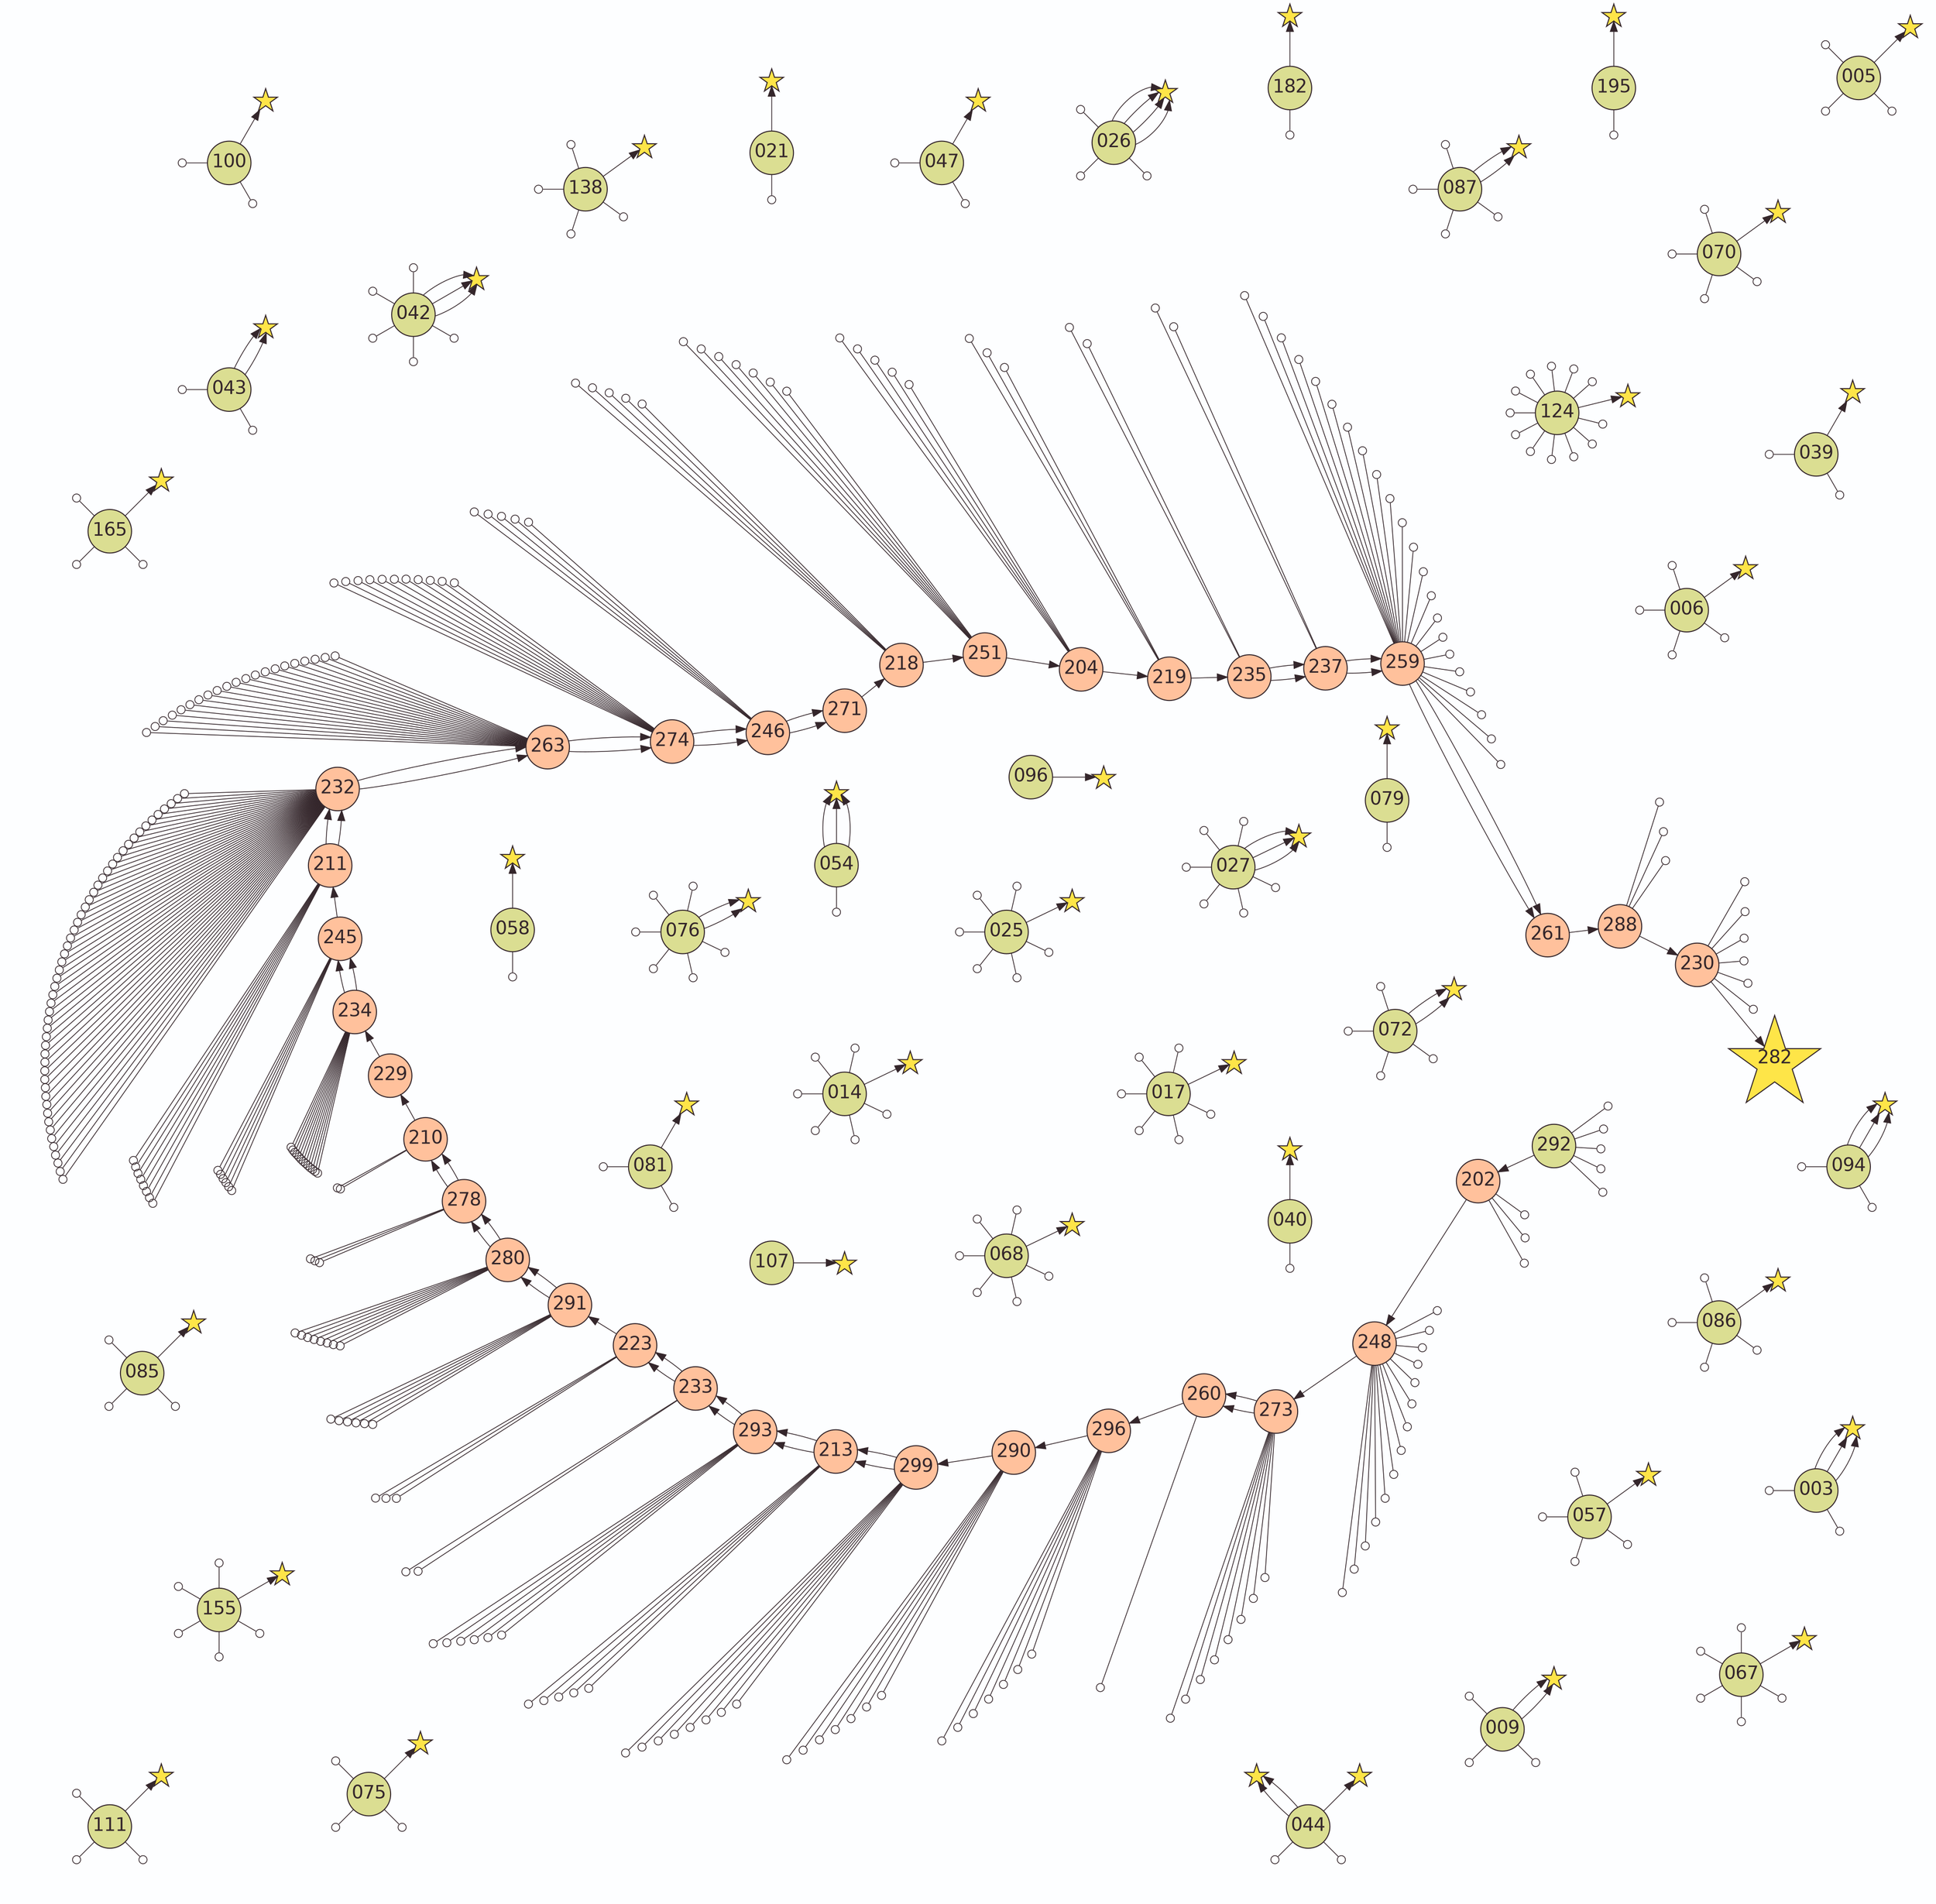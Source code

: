 digraph G {
    layout=twopi
    bgcolor="#FDFEFF"
    edge [color="#34262B" penwidth=0.75]
    node [
        shape=star
        fixedsize=true
        width=0.3
        height=0.3
        fillcolor="#FEE548"
        color="#34262B"
        fontcolor="#34262B"
        fontsize=18
        penwidth=1
        style=filled
        label=""
    ]
    277188057325886 193463557666227 193463557666227 164626598910464 187585923555809 121547412884536 247973508743026 247973508743026 90839909553096 280407714100258 280407714100258 280407714100258 57086523185238 57086523185238 57086523185238 77191907184689 199296154983057 48009407921012 74315720283551 74315720283551 37656912964149 37656912964149 37656912964149 50065234858376 43366472939700 15254688931755 15254688931755 73069103461713 73069103461713 73069103461713 109257705314666 109257705314666 109257705314666 109257705314666 267107579243451 1626001393571 229235892734731 35875823604479 27715416342291 90985623884769 90985623884769 35947495440414 92586396903411 233808147721964 27863012067778 258931831344925 45243283356222 132630497279838 75342239292029 75342239292029 75342239292029 53595474351913 53595474351913 9111771762332 246080130886204 242860797676353 179380892567729 31793961828180 172006321856237 195629287190133 158853303138975
    node [
        width=1.2
        height=1.2
        fontname=Helvetica
        label="\N"
    ]
    282
    node [
        width=0.6
        height=0.6
        shape=circle
        fillcolor="#FFC19C"
    ]
    202 248 273 260 260 296 290 299 213 213 293 293 233 233 223 223 291 280 280 278 278 210 210 229 234 245 245 211 232 232 263 263 274 274 246 246 271 271 218 251 204 219 235 237 237 259 259 261 261 288 230 282
    node [fillcolor="#DBDE92"]
    096 -> 277188057325886
    072 -> 193463557666227
    072 -> 193463557666227
    025 -> 164626598910464
    081 -> 187585923555809
    014 -> 121547412884536
    009 -> 247973508743026
    009 -> 247973508743026
    057 -> 90839909553096
    042 -> 280407714100258
    042 -> 280407714100258
    042 -> 280407714100258
    054 -> 57086523185238
    054 -> 57086523185238
    054 -> 57086523185238
    047 -> 77191907184689
    017 -> 199296154983057
    100 -> 48009407921012
    043 -> 74315720283551
    043 -> 74315720283551
    027 -> 37656912964149
    027 -> 37656912964149
    027 -> 37656912964149
    006 -> 50065234858376
    040 -> 43366472939700
    076 -> 15254688931755
    076 -> 15254688931755
    003 -> 73069103461713
    003 -> 73069103461713
    003 -> 73069103461713
    026 -> 109257705314666
    026 -> 109257705314666
    026 -> 109257705314666
    026 -> 109257705314666
    085 -> 267107579243451
    058 -> 1626001393571
    086 -> 229235892734731
    075 -> 35875823604479
    044 -> 27715416342291
    044 -> 90985623884769
    044 -> 90985623884769
    079 -> 35947495440414
    070 -> 92586396903411
    039 -> 233808147721964
    005 -> 27863012067778
    021 -> 258931831344925
    068 -> 45243283356222
    067 -> 132630497279838
    094 -> 75342239292029
    094 -> 75342239292029
    094 -> 75342239292029
    087 -> 53595474351913
    087 -> 53595474351913
    155 -> 9111771762332
    165 -> 246080130886204
    195 -> 242860797676353
    124 -> 179380892567729
    111 -> 31793961828180
    138 -> 172006321856237
    182 -> 195629287190133
    107 -> 158853303138975
    292 -> 202
    202 -> 248
    248 -> 273
    273 -> 260
    273 -> 260
    260 -> 296
    296 -> 290
    290 -> 299
    299 -> 213
    299 -> 213
    213 -> 293
    213 -> 293
    293 -> 233
    293 -> 233
    233 -> 223
    233 -> 223
    223 -> 291
    291 -> 280
    291 -> 280
    280 -> 278
    280 -> 278
    278 -> 210
    278 -> 210
    210 -> 229
    229 -> 234
    234 -> 245
    234 -> 245
    245 -> 211
    211 -> 232
    211 -> 232
    232 -> 263
    232 -> 263
    263 -> 274
    263 -> 274
    274 -> 246
    274 -> 246
    246 -> 271
    246 -> 271
    271 -> 218
    218 -> 251
    251 -> 204
    204 -> 219
    219 -> 235
    235 -> 237
    235 -> 237
    237 -> 259
    237 -> 259
    259 -> 261
    259 -> 261
    261 -> 288
    288 -> 230
    230 -> 282
    node [style=invisible label=""]
    193463557666252 193743550563860 193463557666217 193743550563855 182523531436789 197874419786563 159735209711513 176966027543085 192634766781956 209297847965570 194003821589142 260431693368971 119812395059772 121924365177844 122768561905404 64540135534716 119422735518001 116949542988776 255080617091465 251536303682446 216847353363998 184208157323185 92879073826418 88331961619126 88604796156169 245628600802964 244096000425645 280595421658766 271400638379514 281209989032067 38390091231600 105055631015335 104090784419174 256760200230708 199907648949804 200463245343838 199760089537425 199969755642271 199859038679825 124834370859808 45653083819964 25768884420618 378634183403266 51843547592402 26889920161899 43364771536497 248979542217234 33849317000719950 10729969484546622 5658788330002491 16267592908921404 192026700953099 35535605830614 3468008365128085 8233407734667 1135659074416376 91674376239240 19876273420801919 14424140017099 14395339250491 85187329626560 122491066282750 108843736867662 108248540469739 61736519025127 266557495327900 266557495327903 266557495321653 1626001399851 228707185004205 229772732021703 228707185004034 228707185004598 36145719744345 36044330615759 35875823604304 27715416342197 40517295381465 250055679192630 95348736802938 92742832734714 37646552819607 95562265887574 233808147721975 234711041724010 28093153930689 288411240307526 4550943381389 258931831344922 45768554828141 49572905827219 51424188763451 49570762449532 69601598156543 64551245608989 120561132657399 126963131636378 135003789869154 133085928656854 95355614315712 85933205320389 86062602977904 53857358872486 68533660443226 54422903432977 53925659966243 9111771760960 9111771762387 9111771762363 9111771762390 9111771761525 212758447307014 266126429816535 212242567065536 267217347791011 182073633678440 143874959208256 179380892567739 182637107387635 264463174365264 179380892567554 186236988430925 179380892567728 192668842744948 190910332332498 182637107387400 178069923474796 103568932300902 101691635514810 34940357837922 161436620480732 161436620480733 202549726149188 172006321856236 194994532040279 201571967109203 199403231940263 199321744083387 168935356361792 259358211042340 132644663458527 199153285283393 199322051023004 145527136217977 165769410024475 145180749150614 145840505317166 180943865776813 163369403918815 146930473136652 142585425499761 151720851164865 154105594422951 147028646639341 149247564331413 71494263716792 188306757897563 23691086039168 142618897171581 17691026110810 247106483908566 249871555863056 24565839876064 18964888453659 248991784510317 98793460417941 131744371014355 2863004267689809 2863851750007697 123239961943547 130633069827089 2614533261422687 26061481245745217 637483821246897 188242738259122 190336680744414 3604251063819871 2862171776790703 191020162886881 190174917005298 2524283064090467 1642024652348082 117017318113031 271420708646073 270914523185270 260499047309747 2868163810548786 261010371019703 76884779058358 76658016394664 78063208358753 75384111141560 76803551507631 1354024286935265 1354024286933044 1354024286935791 126675475650241 1354024286933047 239759846418191 185850174592327 188964717342075 136160796981754 135804743460606 132059668052292 333504145327148 267040029204561 267040029204565 267040029204562 268177204460686 278858312165958 149370938977464 258809698593152 259391792726017 268505265156908 259176812019841 257565629566443 268902825507862 34636246388648 243840687043862 362903624586901 528131746447863 136841047372266 398337873799409 261695855317106 261829748741243 262587422078628 262070208998013 262643386180858 261714954515091 262174732034556 262726998896661 262698548759029 262383347087737 262652933670912 261830134289999 262430085125826 51183038289912 243576796922848 51731765307744 44664552795488 59390034345506 52099774827664 261518488297747 256704908758893 261085848554091 260325676459302 467703788993279 947889336801486 261983777339523 260435668563453 229136151241670 250223538172236 255401095839235 152521506858583 151458515866567 203365709373355 163135777194172 242275496637238 230028981871265 238894936285114 841998309922545 932000422639193 548547251075365 485733843042618 271650048663989 124531464937569 158514438013736 172748530454952 229652831895315 199658064539486 232126799640531 215469788523796 234975691403014 228970151497256 229946187647955 242754499116446 356899419227807 244904545134070 228960614357680 231282497992553 932284991273942 231637057225513 245187855444023 236066911601338 240850594827284 239364154523018 225272339531847 218134055523001 239162967594500 232024683592566 212221177283420 240267248592270 244802429282589 228868589122127 241345178917142 245971488385249 231636852227885 236193905249972 240571634430660 245128689819055 230802641359003 890502283892167 387193957863780 246440263467166 218755841380762 311874569516649 118721868118996 67818696569600 63765700183632 314676071699464 574275187884518 187612565581790 28213715146980 7595992463447349 3382265824076 147820464960887 17926854469938 69632547376438 312708797881326 628081615127615 339992614499278 244493107733069 157289316459650 111207327482703 792407476835498 539228052205173 25336120359879576 884518111191920 547414565539939 9724947703991760 1837367822404559 679566018247349 211374012996375 318204088277773 241501673849616 255539386744573 237574889333732 2232687896161511 18122991603137065 252870908012472 246611580107043 252870908041365 248258186666251 252870908011632 190760021820428 190760021403862 190760021011494 190760020997770 186242351639234 186242351618696 190760020893636 82204166025637 191204542988309 79278191686852 81929162641021 82940140475460 88012388894445 251842702276666 281022279193015 27053324607333 29019762557333 9284252300623 12783678956094 64526461856287 4122971830611467 33668232289303 67594104468254 67594104468319 67594104468314 67594104468298 51673766150591 8955483679181 226158931398361 37793970535232 37793970535238 67594104468309 67594104468308 67594104468316 67594104468315 67594104468312 67594104468311 1976735990206516 725567727246736 60775701959096 60775701959099 192569674936728 176192663713460 185104865261726 367532116593824 82761685203165 79583707664199 79836054254260 81436697067876 84012877103092
    edge [arrowhead=odot]
    072 -> 193463557666252
    072 -> 193743550563860
    072 -> 193463557666217
    072 -> 193743550563855
    025 -> 182523531436789
    025 -> 197874419786563
    025 -> 159735209711513
    025 -> 176966027543085
    025 -> 192634766781956
    025 -> 209297847965570
    081 -> 194003821589142
    081 -> 260431693368971
    014 -> 119812395059772
    014 -> 121924365177844
    014 -> 122768561905404
    014 -> 64540135534716
    014 -> 119422735518001
    014 -> 116949542988776
    009 -> 255080617091465
    009 -> 251536303682446
    009 -> 216847353363998
    057 -> 184208157323185
    057 -> 92879073826418
    057 -> 88331961619126
    057 -> 88604796156169
    042 -> 245628600802964
    042 -> 244096000425645
    042 -> 280595421658766
    042 -> 271400638379514
    042 -> 281209989032067
    054 -> 38390091231600
    047 -> 105055631015335
    047 -> 104090784419174
    017 -> 256760200230708
    017 -> 199907648949804
    017 -> 200463245343838
    017 -> 199760089537425
    017 -> 199969755642271
    017 -> 199859038679825
    100 -> 124834370859808
    100 -> 45653083819964
    043 -> 25768884420618
    043 -> 378634183403266
    027 -> 51843547592402
    027 -> 26889920161899
    027 -> 43364771536497
    027 -> 248979542217234
    027 -> 33849317000719950
    027 -> 10729969484546622
    006 -> 5658788330002491
    006 -> 16267592908921404
    006 -> 192026700953099
    006 -> 35535605830614
    040 -> 3468008365128085
    076 -> 8233407734667
    076 -> 1135659074416376
    076 -> 91674376239240
    076 -> 19876273420801919
    076 -> 14424140017099
    076 -> 14395339250491
    003 -> 85187329626560
    003 -> 122491066282750
    026 -> 108843736867662
    026 -> 108248540469739
    026 -> 61736519025127
    085 -> 266557495327900
    085 -> 266557495327903
    085 -> 266557495321653
    058 -> 1626001399851
    086 -> 228707185004205
    086 -> 229772732021703
    086 -> 228707185004034
    086 -> 228707185004598
    075 -> 36145719744345
    075 -> 36044330615759
    075 -> 35875823604304
    044 -> 27715416342197
    044 -> 40517295381465
    079 -> 250055679192630
    070 -> 95348736802938
    070 -> 92742832734714
    070 -> 37646552819607
    070 -> 95562265887574
    039 -> 233808147721975
    039 -> 234711041724010
    005 -> 28093153930689
    005 -> 288411240307526
    005 -> 4550943381389
    021 -> 258931831344922
    068 -> 45768554828141
    068 -> 49572905827219
    068 -> 51424188763451
    068 -> 49570762449532
    068 -> 69601598156543
    068 -> 64551245608989
    067 -> 120561132657399
    067 -> 126963131636378
    067 -> 135003789869154
    067 -> 133085928656854
    067 -> 95355614315712
    094 -> 85933205320389
    094 -> 86062602977904
    087 -> 53857358872486
    087 -> 68533660443226
    087 -> 54422903432977
    087 -> 53925659966243
    155 -> 9111771760960
    155 -> 9111771762387
    155 -> 9111771762363
    155 -> 9111771762390
    155 -> 9111771761525
    165 -> 212758447307014
    165 -> 266126429816535
    165 -> 212242567065536
    195 -> 267217347791011
    124 -> 182073633678440
    124 -> 143874959208256
    124 -> 179380892567739
    124 -> 182637107387635
    124 -> 264463174365264
    124 -> 179380892567554
    124 -> 186236988430925
    124 -> 179380892567728
    124 -> 192668842744948
    124 -> 190910332332498
    124 -> 182637107387400
    124 -> 178069923474796
    111 -> 103568932300902
    111 -> 101691635514810
    111 -> 34940357837922
    138 -> 161436620480732
    138 -> 161436620480733
    138 -> 202549726149188
    138 -> 172006321856236
    182 -> 194994532040279
    292 -> 201571967109203
    292 -> 199403231940263
    292 -> 199321744083387
    292 -> 168935356361792
    292 -> 259358211042340
    202 -> 132644663458527
    202 -> 199153285283393
    202 -> 199322051023004
    248 -> 145527136217977
    248 -> 165769410024475
    248 -> 145180749150614
    248 -> 145840505317166
    248 -> 180943865776813
    248 -> 163369403918815
    248 -> 146930473136652
    248 -> 142585425499761
    248 -> 151720851164865
    248 -> 154105594422951
    248 -> 147028646639341
    248 -> 149247564331413
    248 -> 71494263716792
    248 -> 188306757897563
    273 -> 23691086039168
    273 -> 142618897171581
    273 -> 17691026110810
    273 -> 247106483908566
    273 -> 249871555863056
    273 -> 24565839876064
    273 -> 18964888453659
    273 -> 248991784510317
    260 -> 98793460417941
    296 -> 131744371014355
    296 -> 2863004267689809
    296 -> 2863851750007697
    296 -> 123239961943547
    296 -> 130633069827089
    296 -> 2614533261422687
    296 -> 26061481245745217
    290 -> 637483821246897
    290 -> 188242738259122
    290 -> 190336680744414
    290 -> 3604251063819871
    290 -> 2862171776790703
    290 -> 191020162886881
    290 -> 190174917005298
    299 -> 2524283064090467
    299 -> 1642024652348082
    299 -> 117017318113031
    299 -> 271420708646073
    299 -> 270914523185270
    299 -> 260499047309747
    299 -> 2868163810548786
    299 -> 261010371019703
    213 -> 76884779058358
    213 -> 76658016394664
    213 -> 78063208358753
    213 -> 75384111141560
    213 -> 76803551507631
    293 -> 1354024286935265
    293 -> 1354024286933044
    293 -> 1354024286935791
    293 -> 126675475650241
    293 -> 1354024286933047
    293 -> 239759846418191
    233 -> 185850174592327
    233 -> 188964717342075
    223 -> 136160796981754
    223 -> 135804743460606
    223 -> 132059668052292
    291 -> 333504145327148
    291 -> 267040029204561
    291 -> 267040029204565
    291 -> 267040029204562
    291 -> 268177204460686
    291 -> 278858312165958
    280 -> 149370938977464
    280 -> 258809698593152
    280 -> 259391792726017
    280 -> 268505265156908
    280 -> 259176812019841
    280 -> 257565629566443
    280 -> 268902825507862
    280 -> 34636246388648
    278 -> 243840687043862
    278 -> 362903624586901
    278 -> 528131746447863
    210 -> 136841047372266
    210 -> 398337873799409
    234 -> 261695855317106
    234 -> 261829748741243
    234 -> 262587422078628
    234 -> 262070208998013
    234 -> 262643386180858
    234 -> 261714954515091
    234 -> 262174732034556
    234 -> 262726998896661
    234 -> 262698548759029
    234 -> 262383347087737
    234 -> 262652933670912
    234 -> 261830134289999
    234 -> 262430085125826
    245 -> 51183038289912
    245 -> 243576796922848
    245 -> 51731765307744
    245 -> 44664552795488
    245 -> 59390034345506
    245 -> 52099774827664
    211 -> 261518488297747
    211 -> 256704908758893
    211 -> 261085848554091
    211 -> 260325676459302
    211 -> 467703788993279
    211 -> 947889336801486
    211 -> 261983777339523
    211 -> 260435668563453
    232 -> 229136151241670
    232 -> 250223538172236
    232 -> 255401095839235
    232 -> 152521506858583
    232 -> 151458515866567
    232 -> 203365709373355
    232 -> 163135777194172
    232 -> 242275496637238
    232 -> 230028981871265
    232 -> 238894936285114
    232 -> 841998309922545
    232 -> 932000422639193
    232 -> 548547251075365
    232 -> 485733843042618
    232 -> 271650048663989
    232 -> 124531464937569
    232 -> 158514438013736
    232 -> 172748530454952
    232 -> 229652831895315
    232 -> 199658064539486
    232 -> 232126799640531
    232 -> 215469788523796
    232 -> 234975691403014
    232 -> 228970151497256
    232 -> 229946187647955
    232 -> 242754499116446
    232 -> 356899419227807
    232 -> 244904545134070
    232 -> 228960614357680
    232 -> 231282497992553
    232 -> 932284991273942
    232 -> 231637057225513
    232 -> 245187855444023
    232 -> 236066911601338
    232 -> 240850594827284
    232 -> 239364154523018
    232 -> 225272339531847
    232 -> 218134055523001
    232 -> 239162967594500
    232 -> 232024683592566
    232 -> 212221177283420
    232 -> 240267248592270
    232 -> 244802429282589
    232 -> 228868589122127
    232 -> 241345178917142
    232 -> 245971488385249
    232 -> 231636852227885
    232 -> 236193905249972
    232 -> 240571634430660
    232 -> 245128689819055
    232 -> 230802641359003
    232 -> 890502283892167
    263 -> 387193957863780
    263 -> 246440263467166
    263 -> 218755841380762
    263 -> 311874569516649
    263 -> 118721868118996
    263 -> 67818696569600
    263 -> 63765700183632
    263 -> 314676071699464
    263 -> 574275187884518
    263 -> 187612565581790
    263 -> 28213715146980
    263 -> 7595992463447349
    263 -> 3382265824076
    263 -> 147820464960887
    263 -> 17926854469938
    263 -> 69632547376438
    263 -> 312708797881326
    263 -> 628081615127615
    263 -> 339992614499278
    263 -> 244493107733069
    263 -> 157289316459650
    274 -> 111207327482703
    274 -> 792407476835498
    274 -> 539228052205173
    274 -> 25336120359879576
    274 -> 884518111191920
    274 -> 547414565539939
    274 -> 9724947703991760
    274 -> 1837367822404559
    274 -> 679566018247349
    274 -> 211374012996375
    274 -> 318204088277773
    246 -> 241501673849616
    246 -> 255539386744573
    246 -> 237574889333732
    246 -> 2232687896161511
    246 -> 18122991603137065
    218 -> 252870908012472
    218 -> 246611580107043
    218 -> 252870908041365
    218 -> 248258186666251
    218 -> 252870908011632
    251 -> 190760021820428
    251 -> 190760021403862
    251 -> 190760021011494
    251 -> 190760020997770
    251 -> 186242351639234
    251 -> 186242351618696
    251 -> 190760020893636
    204 -> 82204166025637
    204 -> 191204542988309
    204 -> 79278191686852
    204 -> 81929162641021
    204 -> 82940140475460
    219 -> 88012388894445
    219 -> 251842702276666
    219 -> 281022279193015
    235 -> 27053324607333
    235 -> 29019762557333
    237 -> 9284252300623
    237 -> 12783678956094
    259 -> 64526461856287
    259 -> 4122971830611467
    259 -> 33668232289303
    259 -> 67594104468254
    259 -> 67594104468319
    259 -> 67594104468314
    259 -> 67594104468298
    259 -> 51673766150591
    259 -> 8955483679181
    259 -> 226158931398361
    259 -> 37793970535232
    259 -> 37793970535238
    259 -> 67594104468309
    259 -> 67594104468308
    259 -> 67594104468316
    259 -> 67594104468315
    259 -> 67594104468312
    259 -> 67594104468311
    259 -> 1976735990206516
    259 -> 725567727246736
    259 -> 60775701959096
    259 -> 60775701959099
    288 -> 192569674936728
    288 -> 176192663713460
    288 -> 185104865261726
    230 -> 367532116593824
    230 -> 82761685203165
    230 -> 79583707664199
    230 -> 79836054254260
    230 -> 81436697067876
    230 -> 84012877103092
}
